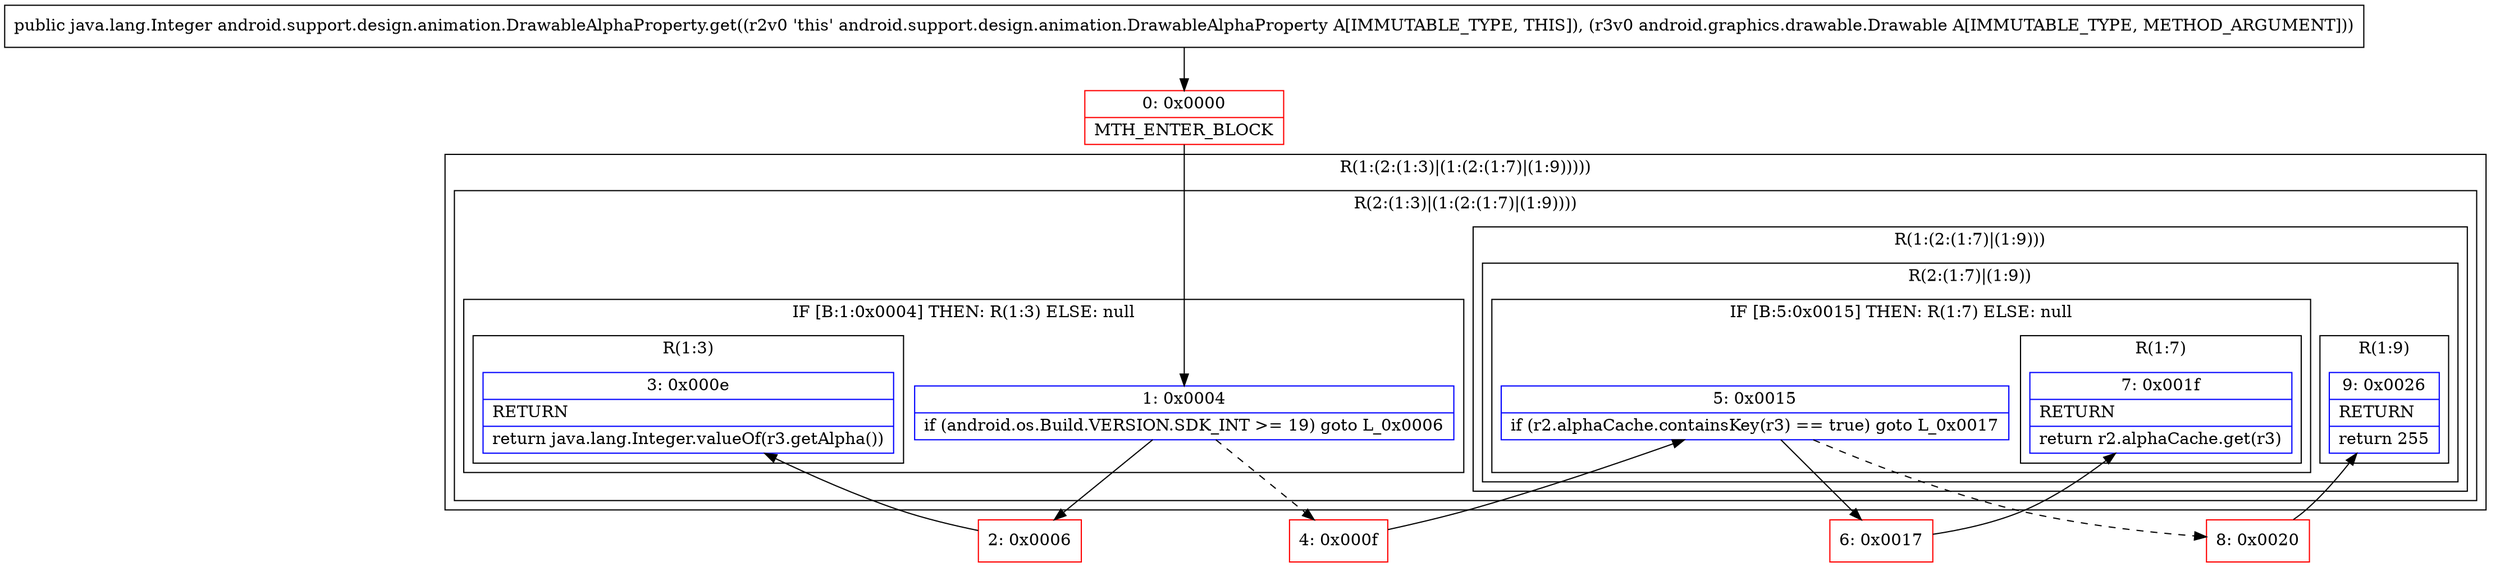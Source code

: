 digraph "CFG forandroid.support.design.animation.DrawableAlphaProperty.get(Landroid\/graphics\/drawable\/Drawable;)Ljava\/lang\/Integer;" {
subgraph cluster_Region_1331346669 {
label = "R(1:(2:(1:3)|(1:(2:(1:7)|(1:9)))))";
node [shape=record,color=blue];
subgraph cluster_Region_733466065 {
label = "R(2:(1:3)|(1:(2:(1:7)|(1:9))))";
node [shape=record,color=blue];
subgraph cluster_IfRegion_1043771094 {
label = "IF [B:1:0x0004] THEN: R(1:3) ELSE: null";
node [shape=record,color=blue];
Node_1 [shape=record,label="{1\:\ 0x0004|if (android.os.Build.VERSION.SDK_INT \>= 19) goto L_0x0006\l}"];
subgraph cluster_Region_991757249 {
label = "R(1:3)";
node [shape=record,color=blue];
Node_3 [shape=record,label="{3\:\ 0x000e|RETURN\l|return java.lang.Integer.valueOf(r3.getAlpha())\l}"];
}
}
subgraph cluster_Region_557477275 {
label = "R(1:(2:(1:7)|(1:9)))";
node [shape=record,color=blue];
subgraph cluster_Region_888595752 {
label = "R(2:(1:7)|(1:9))";
node [shape=record,color=blue];
subgraph cluster_IfRegion_1069395326 {
label = "IF [B:5:0x0015] THEN: R(1:7) ELSE: null";
node [shape=record,color=blue];
Node_5 [shape=record,label="{5\:\ 0x0015|if (r2.alphaCache.containsKey(r3) == true) goto L_0x0017\l}"];
subgraph cluster_Region_1819128387 {
label = "R(1:7)";
node [shape=record,color=blue];
Node_7 [shape=record,label="{7\:\ 0x001f|RETURN\l|return r2.alphaCache.get(r3)\l}"];
}
}
subgraph cluster_Region_508124384 {
label = "R(1:9)";
node [shape=record,color=blue];
Node_9 [shape=record,label="{9\:\ 0x0026|RETURN\l|return 255\l}"];
}
}
}
}
}
Node_0 [shape=record,color=red,label="{0\:\ 0x0000|MTH_ENTER_BLOCK\l}"];
Node_2 [shape=record,color=red,label="{2\:\ 0x0006}"];
Node_4 [shape=record,color=red,label="{4\:\ 0x000f}"];
Node_6 [shape=record,color=red,label="{6\:\ 0x0017}"];
Node_8 [shape=record,color=red,label="{8\:\ 0x0020}"];
MethodNode[shape=record,label="{public java.lang.Integer android.support.design.animation.DrawableAlphaProperty.get((r2v0 'this' android.support.design.animation.DrawableAlphaProperty A[IMMUTABLE_TYPE, THIS]), (r3v0 android.graphics.drawable.Drawable A[IMMUTABLE_TYPE, METHOD_ARGUMENT])) }"];
MethodNode -> Node_0;
Node_1 -> Node_2;
Node_1 -> Node_4[style=dashed];
Node_5 -> Node_6;
Node_5 -> Node_8[style=dashed];
Node_0 -> Node_1;
Node_2 -> Node_3;
Node_4 -> Node_5;
Node_6 -> Node_7;
Node_8 -> Node_9;
}

